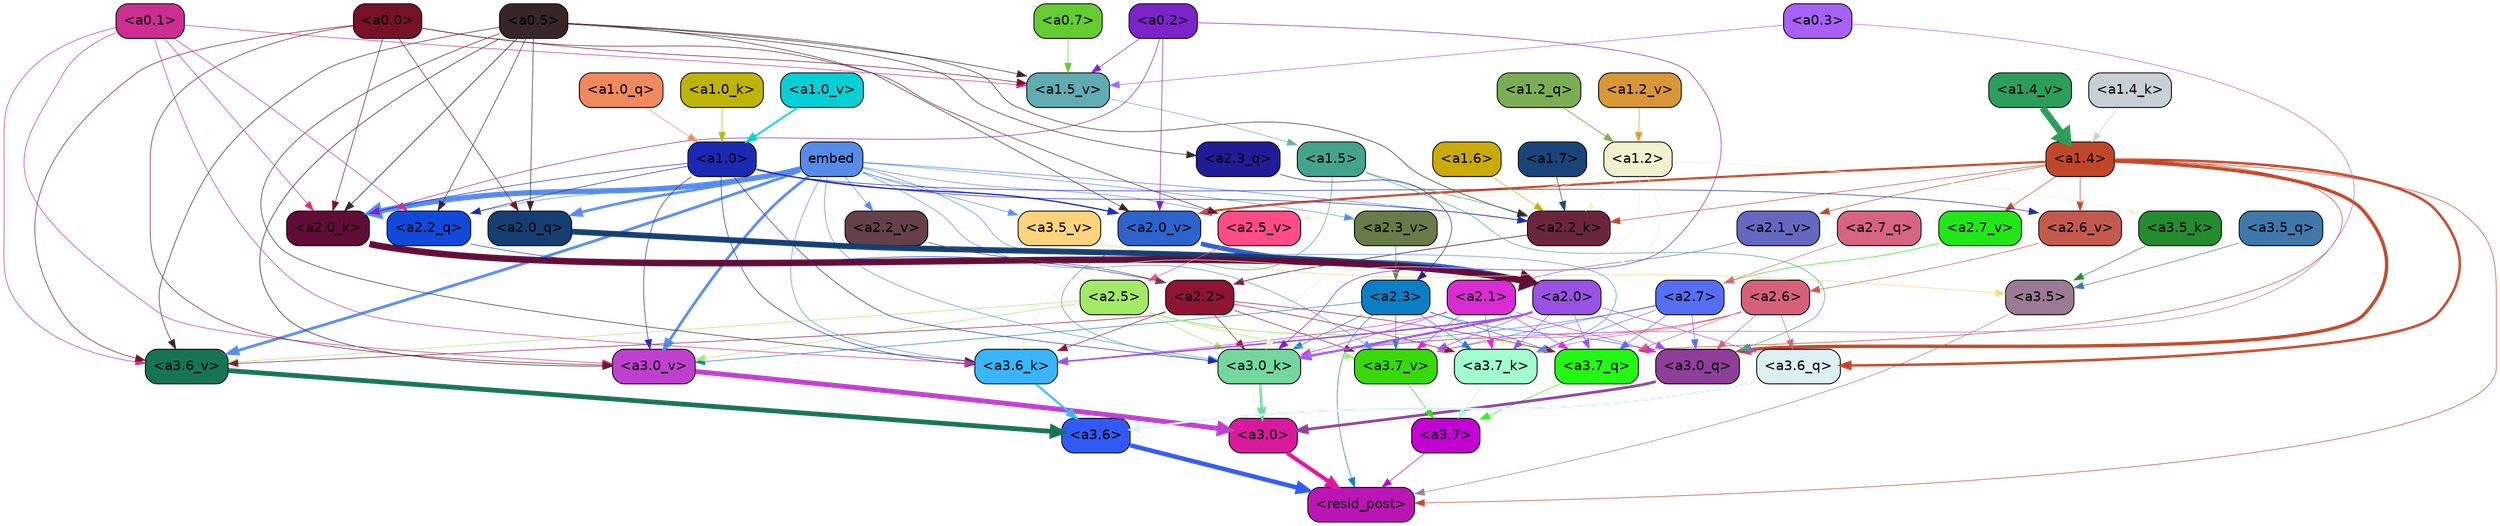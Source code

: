 strict digraph "" {
	graph [bgcolor=transparent,
		layout=dot,
		overlap=false,
		splines=true
	];
	"<a3.7>"	[color=black,
		fillcolor="#c201d2",
		fontname=Helvetica,
		shape=box,
		style="filled, rounded"];
	"<resid_post>"	[color=black,
		fillcolor="#bc15b5",
		fontname=Helvetica,
		shape=box,
		style="filled, rounded"];
	"<a3.7>" -> "<resid_post>"	[color="#c201d2",
		penwidth=0.6];
	"<a3.6>"	[color=black,
		fillcolor="#325af5",
		fontname=Helvetica,
		shape=box,
		style="filled, rounded"];
	"<a3.6>" -> "<resid_post>"	[color="#325af5",
		penwidth=4.6696330308914185];
	"<a3.5>"	[color=black,
		fillcolor="#9a7b93",
		fontname=Helvetica,
		shape=box,
		style="filled, rounded"];
	"<a3.5>" -> "<resid_post>"	[color="#9a7b93",
		penwidth=0.6];
	"<a3.0>"	[color=black,
		fillcolor="#da199d",
		fontname=Helvetica,
		shape=box,
		style="filled, rounded"];
	"<a3.0>" -> "<resid_post>"	[color="#da199d",
		penwidth=4.282557368278503];
	"<a2.3>"	[color=black,
		fillcolor="#0b7fc6",
		fontname=Helvetica,
		shape=box,
		style="filled, rounded"];
	"<a2.3>" -> "<resid_post>"	[color="#0b7fc6",
		penwidth=0.6];
	"<a3.7_q>"	[color=black,
		fillcolor="#22f813",
		fontname=Helvetica,
		shape=box,
		style="filled, rounded"];
	"<a2.3>" -> "<a3.7_q>"	[color="#0b7fc6",
		penwidth=0.6];
	"<a3.0_q>"	[color=black,
		fillcolor="#8e3f99",
		fontname=Helvetica,
		shape=box,
		style="filled, rounded"];
	"<a2.3>" -> "<a3.0_q>"	[color="#0b7fc6",
		penwidth=0.6];
	"<a3.7_k>"	[color=black,
		fillcolor="#a1fdcf",
		fontname=Helvetica,
		shape=box,
		style="filled, rounded"];
	"<a2.3>" -> "<a3.7_k>"	[color="#0b7fc6",
		penwidth=0.6];
	"<a3.0_k>"	[color=black,
		fillcolor="#74d79d",
		fontname=Helvetica,
		shape=box,
		style="filled, rounded"];
	"<a2.3>" -> "<a3.0_k>"	[color="#0b7fc6",
		penwidth=0.6];
	"<a3.7_v>"	[color=black,
		fillcolor="#37d909",
		fontname=Helvetica,
		shape=box,
		style="filled, rounded"];
	"<a2.3>" -> "<a3.7_v>"	[color="#0b7fc6",
		penwidth=0.6];
	"<a3.0_v>"	[color=black,
		fillcolor="#bf40ce",
		fontname=Helvetica,
		shape=box,
		style="filled, rounded"];
	"<a2.3>" -> "<a3.0_v>"	[color="#0b7fc6",
		penwidth=0.6];
	"<a1.4>"	[color=black,
		fillcolor="#c14729",
		fontname=Helvetica,
		shape=box,
		style="filled, rounded"];
	"<a1.4>" -> "<resid_post>"	[color="#c14729",
		penwidth=0.6];
	"<a1.4>" -> "<a3.7_q>"	[color="#c14729",
		penwidth=0.6];
	"<a3.6_q>"	[color=black,
		fillcolor="#dceff3",
		fontname=Helvetica,
		shape=box,
		style="filled, rounded"];
	"<a1.4>" -> "<a3.6_q>"	[color="#c14729",
		penwidth=2.6073555648326874];
	"<a1.4>" -> "<a3.0_q>"	[color="#c14729",
		penwidth=3.4971605762839317];
	"<a2.2_k>"	[color=black,
		fillcolor="#6b263e",
		fontname=Helvetica,
		shape=box,
		style="filled, rounded"];
	"<a1.4>" -> "<a2.2_k>"	[color="#c14729",
		penwidth=0.6];
	"<a2.7_v>"	[color=black,
		fillcolor="#21e618",
		fontname=Helvetica,
		shape=box,
		style="filled, rounded"];
	"<a1.4>" -> "<a2.7_v>"	[color="#c14729",
		penwidth=0.6];
	"<a2.6_v>"	[color=black,
		fillcolor="#c45a4f",
		fontname=Helvetica,
		shape=box,
		style="filled, rounded"];
	"<a1.4>" -> "<a2.6_v>"	[color="#c14729",
		penwidth=0.6];
	"<a2.1_v>"	[color=black,
		fillcolor="#6668c0",
		fontname=Helvetica,
		shape=box,
		style="filled, rounded"];
	"<a1.4>" -> "<a2.1_v>"	[color="#c14729",
		penwidth=0.6];
	"<a2.0_v>"	[color=black,
		fillcolor="#2d63cb",
		fontname=Helvetica,
		shape=box,
		style="filled, rounded"];
	"<a1.4>" -> "<a2.0_v>"	[color="#c14729",
		penwidth=2.268670678138733];
	"<a3.7_q>" -> "<a3.7>"	[color="#22f813",
		penwidth=0.6];
	"<a3.6_q>" -> "<a3.6>"	[color="#dceff3",
		penwidth=2.03758105635643];
	"<a3.5_q>"	[color=black,
		fillcolor="#4078aa",
		fontname=Helvetica,
		shape=box,
		style="filled, rounded"];
	"<a3.5_q>" -> "<a3.5>"	[color="#4078aa",
		penwidth=0.6];
	"<a3.0_q>" -> "<a3.0>"	[color="#8e3f99",
		penwidth=2.8638100624084473];
	"<a3.7_k>" -> "<a3.7>"	[color="#a1fdcf",
		penwidth=0.6];
	"<a3.6_k>"	[color=black,
		fillcolor="#39b6fb",
		fontname=Helvetica,
		shape=box,
		style="filled, rounded"];
	"<a3.6_k>" -> "<a3.6>"	[color="#39b6fb",
		penwidth=2.174198240041733];
	"<a3.5_k>"	[color=black,
		fillcolor="#248c2e",
		fontname=Helvetica,
		shape=box,
		style="filled, rounded"];
	"<a3.5_k>" -> "<a3.5>"	[color="#248c2e",
		penwidth=0.6];
	"<a3.0_k>" -> "<a3.0>"	[color="#74d79d",
		penwidth=2.6274144649505615];
	"<a3.7_v>" -> "<a3.7>"	[color="#37d909",
		penwidth=0.6];
	"<a3.6_v>"	[color=black,
		fillcolor="#167455",
		fontname=Helvetica,
		shape=box,
		style="filled, rounded"];
	"<a3.6_v>" -> "<a3.6>"	[color="#167455",
		penwidth=5.002329230308533];
	"<a3.5_v>"	[color=black,
		fillcolor="#fad37c",
		fontname=Helvetica,
		shape=box,
		style="filled, rounded"];
	"<a3.5_v>" -> "<a3.5>"	[color="#fad37c",
		penwidth=0.6];
	"<a3.0_v>" -> "<a3.0>"	[color="#bf40ce",
		penwidth=5.188832879066467];
	"<a2.7>"	[color=black,
		fillcolor="#556ef3",
		fontname=Helvetica,
		shape=box,
		style="filled, rounded"];
	"<a2.7>" -> "<a3.7_q>"	[color="#556ef3",
		penwidth=0.6];
	"<a2.7>" -> "<a3.0_q>"	[color="#556ef3",
		penwidth=0.6];
	"<a2.7>" -> "<a3.7_k>"	[color="#556ef3",
		penwidth=0.6];
	"<a2.7>" -> "<a3.0_k>"	[color="#556ef3",
		penwidth=0.6];
	"<a2.7>" -> "<a3.7_v>"	[color="#556ef3",
		penwidth=0.6];
	"<a2.6>"	[color=black,
		fillcolor="#d6607a",
		fontname=Helvetica,
		shape=box,
		style="filled, rounded"];
	"<a2.6>" -> "<a3.7_q>"	[color="#d6607a",
		penwidth=0.6];
	"<a2.6>" -> "<a3.6_q>"	[color="#d6607a",
		penwidth=0.6];
	"<a2.6>" -> "<a3.0_q>"	[color="#d6607a",
		penwidth=0.6];
	"<a2.6>" -> "<a3.7_k>"	[color="#d6607a",
		penwidth=0.6];
	"<a2.6>" -> "<a3.0_k>"	[color="#d6607a",
		penwidth=0.6];
	"<a2.6>" -> "<a3.7_v>"	[color="#d6607a",
		penwidth=0.6];
	"<a2.5>"	[color=black,
		fillcolor="#a3e968",
		fontname=Helvetica,
		shape=box,
		style="filled, rounded"];
	"<a2.5>" -> "<a3.7_q>"	[color="#a3e968",
		penwidth=0.6];
	"<a2.5>" -> "<a3.7_k>"	[color="#a3e968",
		penwidth=0.6];
	"<a2.5>" -> "<a3.0_k>"	[color="#a3e968",
		penwidth=0.6];
	"<a2.5>" -> "<a3.7_v>"	[color="#a3e968",
		penwidth=0.6];
	"<a2.5>" -> "<a3.6_v>"	[color="#a3e968",
		penwidth=0.6];
	"<a2.5>" -> "<a3.0_v>"	[color="#a3e968",
		penwidth=0.6];
	"<a2.2>"	[color=black,
		fillcolor="#901434",
		fontname=Helvetica,
		shape=box,
		style="filled, rounded"];
	"<a2.2>" -> "<a3.7_q>"	[color="#901434",
		penwidth=0.6];
	"<a2.2>" -> "<a3.7_k>"	[color="#901434",
		penwidth=0.6];
	"<a2.2>" -> "<a3.6_k>"	[color="#901434",
		penwidth=0.6];
	"<a2.2>" -> "<a3.0_k>"	[color="#901434",
		penwidth=0.6];
	"<a2.2>" -> "<a3.7_v>"	[color="#901434",
		penwidth=0.6];
	"<a2.2>" -> "<a3.6_v>"	[color="#901434",
		penwidth=0.6];
	"<a2.1>"	[color=black,
		fillcolor="#d92cd3",
		fontname=Helvetica,
		shape=box,
		style="filled, rounded"];
	"<a2.1>" -> "<a3.7_q>"	[color="#d92cd3",
		penwidth=0.6];
	"<a2.1>" -> "<a3.0_q>"	[color="#d92cd3",
		penwidth=0.6];
	"<a2.1>" -> "<a3.7_k>"	[color="#d92cd3",
		penwidth=0.6];
	"<a2.1>" -> "<a3.6_k>"	[color="#d92cd3",
		penwidth=0.6];
	"<a2.1>" -> "<a3.0_k>"	[color="#d92cd3",
		penwidth=0.6];
	"<a2.1>" -> "<a3.7_v>"	[color="#d92cd3",
		penwidth=0.6];
	"<a2.0>"	[color=black,
		fillcolor="#9952e2",
		fontname=Helvetica,
		shape=box,
		style="filled, rounded"];
	"<a2.0>" -> "<a3.7_q>"	[color="#9952e2",
		penwidth=0.6];
	"<a2.0>" -> "<a3.6_q>"	[color="#9952e2",
		penwidth=0.6];
	"<a2.0>" -> "<a3.0_q>"	[color="#9952e2",
		penwidth=0.6];
	"<a2.0>" -> "<a3.7_k>"	[color="#9952e2",
		penwidth=0.6];
	"<a2.0>" -> "<a3.6_k>"	[color="#9952e2",
		penwidth=1.5568191409111023];
	"<a2.0>" -> "<a3.0_k>"	[color="#9952e2",
		penwidth=2.270527422428131];
	"<a2.0>" -> "<a3.7_v>"	[color="#9952e2",
		penwidth=0.6];
	"<a1.5>"	[color=black,
		fillcolor="#43a48b",
		fontname=Helvetica,
		shape=box,
		style="filled, rounded"];
	"<a1.5>" -> "<a3.0_q>"	[color="#43a48b",
		penwidth=0.6];
	"<a1.5>" -> "<a3.0_k>"	[color="#43a48b",
		penwidth=0.6];
	"<a1.5>" -> "<a2.2_k>"	[color="#43a48b",
		penwidth=0.6];
	embed	[color=black,
		fillcolor="#578be9",
		fontname=Helvetica,
		shape=box,
		style="filled, rounded"];
	embed -> "<a3.7_k>"	[color="#578be9",
		penwidth=0.6];
	embed -> "<a3.6_k>"	[color="#578be9",
		penwidth=0.6];
	embed -> "<a3.0_k>"	[color="#578be9",
		penwidth=0.6];
	embed -> "<a3.7_v>"	[color="#578be9",
		penwidth=0.6];
	embed -> "<a3.6_v>"	[color="#578be9",
		penwidth=2.9588699340820312];
	embed -> "<a3.5_v>"	[color="#578be9",
		penwidth=0.6];
	embed -> "<a3.0_v>"	[color="#578be9",
		penwidth=2.8686431646347046];
	"<a2.2_q>"	[color=black,
		fillcolor="#114adb",
		fontname=Helvetica,
		shape=box,
		style="filled, rounded"];
	embed -> "<a2.2_q>"	[color="#578be9",
		penwidth=0.6];
	"<a2.0_q>"	[color=black,
		fillcolor="#153f72",
		fontname=Helvetica,
		shape=box,
		style="filled, rounded"];
	embed -> "<a2.0_q>"	[color="#578be9",
		penwidth=2.7617180347442627];
	embed -> "<a2.2_k>"	[color="#578be9",
		penwidth=0.67606520652771];
	"<a2.0_k>"	[color=black,
		fillcolor="#620d38",
		fontname=Helvetica,
		shape=box,
		style="filled, rounded"];
	embed -> "<a2.0_k>"	[color="#578be9",
		penwidth=5.615107178688049];
	"<a2.5_v>"	[color=black,
		fillcolor="#fd4c86",
		fontname=Helvetica,
		shape=box,
		style="filled, rounded"];
	embed -> "<a2.5_v>"	[color="#578be9",
		penwidth=0.6];
	"<a2.3_v>"	[color=black,
		fillcolor="#697b49",
		fontname=Helvetica,
		shape=box,
		style="filled, rounded"];
	embed -> "<a2.3_v>"	[color="#578be9",
		penwidth=0.6];
	"<a2.2_v>"	[color=black,
		fillcolor="#654048",
		fontname=Helvetica,
		shape=box,
		style="filled, rounded"];
	embed -> "<a2.2_v>"	[color="#578be9",
		penwidth=0.6];
	embed -> "<a2.0_v>"	[color="#578be9",
		penwidth=0.6];
	"<a1.2>"	[color=black,
		fillcolor="#f2f1cf",
		fontname=Helvetica,
		shape=box,
		style="filled, rounded"];
	"<a1.2>" -> "<a3.6_k>"	[color="#f2f1cf",
		penwidth=0.6];
	"<a1.2>" -> "<a3.5_k>"	[color="#f2f1cf",
		penwidth=0.6];
	"<a1.2>" -> "<a3.0_k>"	[color="#f2f1cf",
		penwidth=0.6];
	"<a1.2>" -> "<a2.2_k>"	[color="#f2f1cf",
		penwidth=0.6];
	"<a1.2>" -> "<a2.5_v>"	[color="#f2f1cf",
		penwidth=0.6];
	"<a1.2>" -> "<a2.3_v>"	[color="#f2f1cf",
		penwidth=0.6];
	"<a1.0>"	[color=black,
		fillcolor="#1c29b4",
		fontname=Helvetica,
		shape=box,
		style="filled, rounded"];
	"<a1.0>" -> "<a3.6_k>"	[color="#1c29b4",
		penwidth=0.6];
	"<a1.0>" -> "<a3.0_k>"	[color="#1c29b4",
		penwidth=0.6];
	"<a1.0>" -> "<a3.0_v>"	[color="#1c29b4",
		penwidth=0.6];
	"<a1.0>" -> "<a2.2_q>"	[color="#1c29b4",
		penwidth=0.6];
	"<a1.0>" -> "<a2.2_k>"	[color="#1c29b4",
		penwidth=0.6];
	"<a1.0>" -> "<a2.0_k>"	[color="#1c29b4",
		penwidth=0.6];
	"<a1.0>" -> "<a2.6_v>"	[color="#1c29b4",
		penwidth=0.6];
	"<a1.0>" -> "<a2.0_v>"	[color="#1c29b4",
		penwidth=1.27996826171875];
	"<a0.5>"	[color=black,
		fillcolor="#382525",
		fontname=Helvetica,
		shape=box,
		style="filled, rounded"];
	"<a0.5>" -> "<a3.6_k>"	[color="#382525",
		penwidth=0.6];
	"<a0.5>" -> "<a3.6_v>"	[color="#382525",
		penwidth=0.6];
	"<a0.5>" -> "<a3.0_v>"	[color="#382525",
		penwidth=0.6421224474906921];
	"<a2.3_q>"	[color=black,
		fillcolor="#211b97",
		fontname=Helvetica,
		shape=box,
		style="filled, rounded"];
	"<a0.5>" -> "<a2.3_q>"	[color="#382525",
		penwidth=0.6];
	"<a0.5>" -> "<a2.2_q>"	[color="#382525",
		penwidth=0.6];
	"<a0.5>" -> "<a2.0_q>"	[color="#382525",
		penwidth=0.6];
	"<a0.5>" -> "<a2.2_k>"	[color="#382525",
		penwidth=0.6];
	"<a0.5>" -> "<a2.0_k>"	[color="#382525",
		penwidth=0.7151575088500977];
	"<a0.5>" -> "<a2.0_v>"	[color="#382525",
		penwidth=0.6];
	"<a1.5_v>"	[color=black,
		fillcolor="#61abb3",
		fontname=Helvetica,
		shape=box,
		style="filled, rounded"];
	"<a0.5>" -> "<a1.5_v>"	[color="#382525",
		penwidth=0.6];
	"<a0.1>"	[color=black,
		fillcolor="#cc2e92",
		fontname=Helvetica,
		shape=box,
		style="filled, rounded"];
	"<a0.1>" -> "<a3.6_k>"	[color="#cc2e92",
		penwidth=0.6];
	"<a0.1>" -> "<a3.6_v>"	[color="#cc2e92",
		penwidth=0.6];
	"<a0.1>" -> "<a3.0_v>"	[color="#cc2e92",
		penwidth=0.6];
	"<a0.1>" -> "<a2.2_q>"	[color="#cc2e92",
		penwidth=0.6];
	"<a0.1>" -> "<a2.0_k>"	[color="#cc2e92",
		penwidth=0.6];
	"<a0.1>" -> "<a1.5_v>"	[color="#cc2e92",
		penwidth=0.6];
	"<a0.3>"	[color=black,
		fillcolor="#a761f6",
		fontname=Helvetica,
		shape=box,
		style="filled, rounded"];
	"<a0.3>" -> "<a3.0_k>"	[color="#a761f6",
		penwidth=0.6];
	"<a0.3>" -> "<a1.5_v>"	[color="#a761f6",
		penwidth=0.6];
	"<a0.2>"	[color=black,
		fillcolor="#7b24ca",
		fontname=Helvetica,
		shape=box,
		style="filled, rounded"];
	"<a0.2>" -> "<a3.0_k>"	[color="#7b24ca",
		penwidth=0.6];
	"<a0.2>" -> "<a2.0_k>"	[color="#7b24ca",
		penwidth=0.6];
	"<a0.2>" -> "<a2.0_v>"	[color="#7b24ca",
		penwidth=0.6];
	"<a0.2>" -> "<a1.5_v>"	[color="#7b24ca",
		penwidth=0.6];
	"<a0.0>"	[color=black,
		fillcolor="#761127",
		fontname=Helvetica,
		shape=box,
		style="filled, rounded"];
	"<a0.0>" -> "<a3.6_v>"	[color="#761127",
		penwidth=0.6];
	"<a0.0>" -> "<a3.0_v>"	[color="#761127",
		penwidth=0.6];
	"<a0.0>" -> "<a2.0_q>"	[color="#761127",
		penwidth=0.6];
	"<a0.0>" -> "<a2.0_k>"	[color="#761127",
		penwidth=0.6];
	"<a0.0>" -> "<a2.5_v>"	[color="#761127",
		penwidth=0.6];
	"<a0.0>" -> "<a1.5_v>"	[color="#761127",
		penwidth=0.6];
	"<a2.7_q>"	[color=black,
		fillcolor="#d76481",
		fontname=Helvetica,
		shape=box,
		style="filled, rounded"];
	"<a2.7_q>" -> "<a2.7>"	[color="#d76481",
		penwidth=0.6];
	"<a2.3_q>" -> "<a2.3>"	[color="#211b97",
		penwidth=0.6];
	"<a2.2_q>" -> "<a2.2>"	[color="#114adb",
		penwidth=0.6340763568878174];
	"<a2.0_q>" -> "<a2.0>"	[color="#153f72",
		penwidth=6.0160088539123535];
	"<a2.2_k>" -> "<a2.2>"	[color="#6b263e",
		penwidth=0.7764816284179688];
	"<a2.0_k>" -> "<a2.0>"	[color="#620d38",
		penwidth=6.773025274276733];
	"<a2.7_v>" -> "<a2.7>"	[color="#21e618",
		penwidth=0.6];
	"<a2.6_v>" -> "<a2.6>"	[color="#c45a4f",
		penwidth=0.6];
	"<a2.5_v>" -> "<a2.5>"	[color="#fd4c86",
		penwidth=0.6];
	"<a2.3_v>" -> "<a2.3>"	[color="#697b49",
		penwidth=0.6];
	"<a2.2_v>" -> "<a2.2>"	[color="#654048",
		penwidth=0.6];
	"<a2.1_v>" -> "<a2.1>"	[color="#6668c0",
		penwidth=0.6];
	"<a2.0_v>" -> "<a2.0>"	[color="#2d63cb",
		penwidth=4.906715989112854];
	"<a1.7>"	[color=black,
		fillcolor="#1a457b",
		fontname=Helvetica,
		shape=box,
		style="filled, rounded"];
	"<a1.7>" -> "<a2.2_k>"	[color="#1a457b",
		penwidth=0.6];
	"<a1.6>"	[color=black,
		fillcolor="#c9aa07",
		fontname=Helvetica,
		shape=box,
		style="filled, rounded"];
	"<a1.6>" -> "<a2.2_k>"	[color="#c9aa07",
		penwidth=0.6];
	"<a1.2_q>"	[color=black,
		fillcolor="#7cad55",
		fontname=Helvetica,
		shape=box,
		style="filled, rounded"];
	"<a1.2_q>" -> "<a1.2>"	[color="#7cad55",
		penwidth=0.836545467376709];
	"<a1.0_q>"	[color=black,
		fillcolor="#f1895e",
		fontname=Helvetica,
		shape=box,
		style="filled, rounded"];
	"<a1.0_q>" -> "<a1.0>"	[color="#f1895e",
		penwidth=0.6];
	"<a1.4_k>"	[color=black,
		fillcolor="#c6d0d5",
		fontname=Helvetica,
		shape=box,
		style="filled, rounded"];
	"<a1.4_k>" -> "<a1.4>"	[color="#c6d0d5",
		penwidth=0.6];
	"<a1.0_k>"	[color=black,
		fillcolor="#beb408",
		fontname=Helvetica,
		shape=box,
		style="filled, rounded"];
	"<a1.0_k>" -> "<a1.0>"	[color="#beb408",
		penwidth=0.6];
	"<a1.5_v>" -> "<a1.5>"	[color="#61abb3",
		penwidth=0.6];
	"<a1.4_v>"	[color=black,
		fillcolor="#2c9d5b",
		fontname=Helvetica,
		shape=box,
		style="filled, rounded"];
	"<a1.4_v>" -> "<a1.4>"	[color="#2c9d5b",
		penwidth=7.093163728713989];
	"<a1.2_v>"	[color=black,
		fillcolor="#d99636",
		fontname=Helvetica,
		shape=box,
		style="filled, rounded"];
	"<a1.2_v>" -> "<a1.2>"	[color="#d99636",
		penwidth=0.6];
	"<a1.0_v>"	[color=black,
		fillcolor="#07cfd6",
		fontname=Helvetica,
		shape=box,
		style="filled, rounded"];
	"<a1.0_v>" -> "<a1.0>"	[color="#07cfd6",
		penwidth=1.9666723012924194];
	"<a0.7>"	[color=black,
		fillcolor="#64cb30",
		fontname=Helvetica,
		shape=box,
		style="filled, rounded"];
	"<a0.7>" -> "<a1.5_v>"	[color="#64cb30",
		penwidth=0.6];
}
